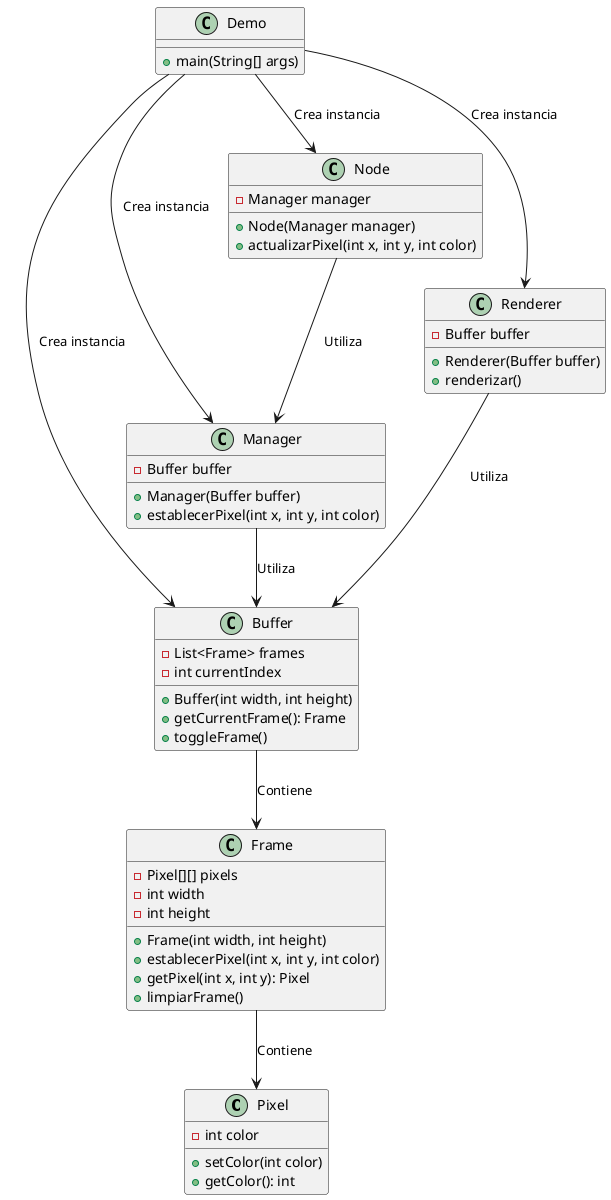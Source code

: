 @startuml

class Pixel {
    - int color
    + setColor(int color)
    + getColor(): int
}

class Frame {
    - Pixel[][] pixels
    - int width
    - int height
    + Frame(int width, int height)
    + establecerPixel(int x, int y, int color)
    + getPixel(int x, int y): Pixel
    + limpiarFrame()
}

class Buffer {
    - List<Frame> frames
    - int currentIndex
    + Buffer(int width, int height)
    + getCurrentFrame(): Frame
    + toggleFrame()
}

class Manager {
    - Buffer buffer
    + Manager(Buffer buffer)
    + establecerPixel(int x, int y, int color)
}

class Node {
    - Manager manager
    + Node(Manager manager)
    + actualizarPixel(int x, int y, int color)
}

class Renderer {
    - Buffer buffer
    + Renderer(Buffer buffer)
    + renderizar()
}

class Demo {
    + main(String[] args)
}

Frame --> Pixel: "Contiene"
Buffer --> Frame: "Contiene"
Manager --> Buffer: "Utiliza"
Node --> Manager: "Utiliza"
Renderer --> Buffer: "Utiliza"
Demo --> Buffer: "Crea instancia"
Demo --> Manager: "Crea instancia"
Demo --> Node: "Crea instancia"
Demo --> Renderer: "Crea instancia"

@enduml
